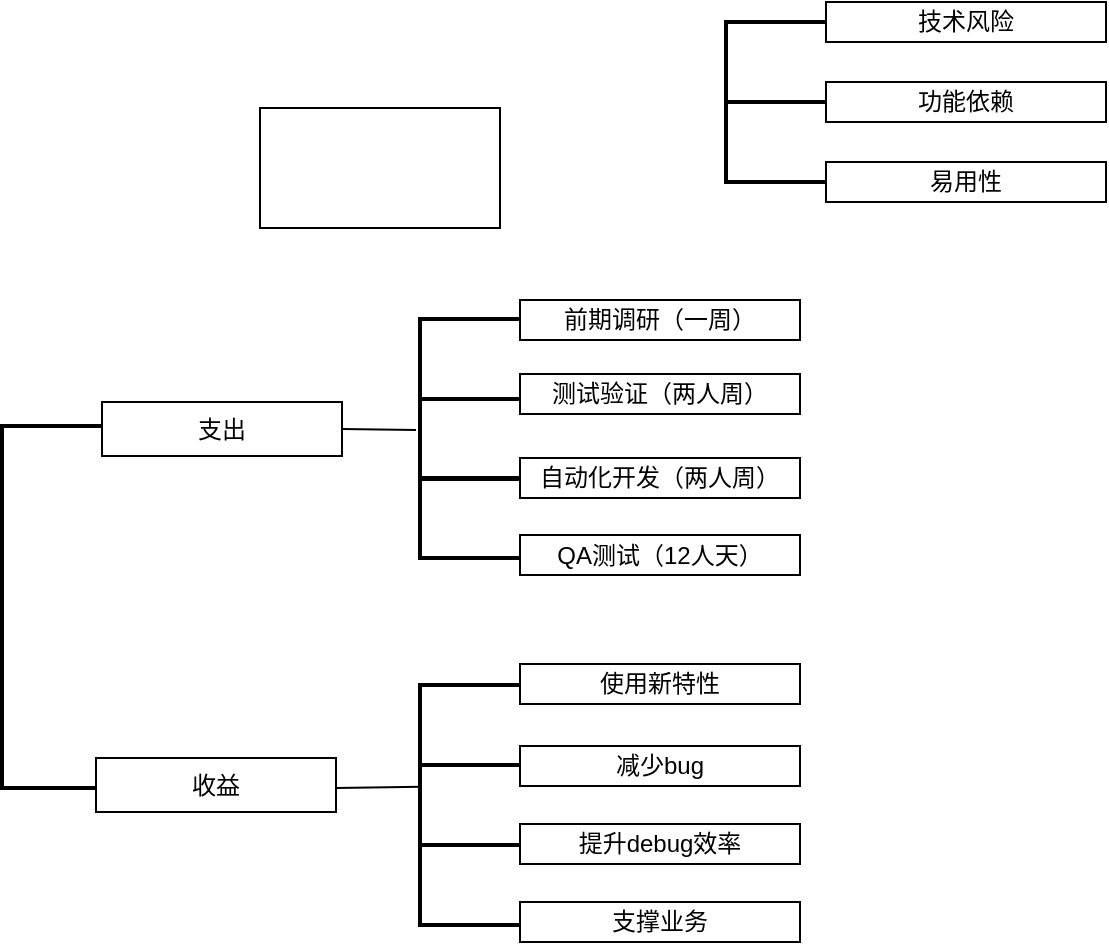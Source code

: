 <mxfile version="12.9.3" type="github"><diagram id="E3biO4_T-3fBgxVZ69CF" name="第 1 页"><mxGraphModel dx="1163" dy="446" grid="0" gridSize="10" guides="1" tooltips="1" connect="1" arrows="1" fold="1" page="0" pageScale="1" pageWidth="827" pageHeight="1169" math="0" shadow="0"><root><mxCell id="0"/><mxCell id="1" parent="0"/><mxCell id="NooaCbbOfcvRLRUTz9-c-1" value="技术风险" style="rounded=0;whiteSpace=wrap;html=1;" vertex="1" parent="1"><mxGeometry x="390" y="320" width="140" height="20" as="geometry"/></mxCell><mxCell id="NooaCbbOfcvRLRUTz9-c-2" value="功能依赖" style="rounded=0;whiteSpace=wrap;html=1;" vertex="1" parent="1"><mxGeometry x="390" y="360" width="140" height="20" as="geometry"/></mxCell><mxCell id="NooaCbbOfcvRLRUTz9-c-3" value="易用性" style="rounded=0;whiteSpace=wrap;html=1;" vertex="1" parent="1"><mxGeometry x="390" y="400" width="140" height="20" as="geometry"/></mxCell><mxCell id="NooaCbbOfcvRLRUTz9-c-8" value="" style="strokeWidth=2;html=1;shape=mxgraph.flowchart.annotation_1;align=left;pointerEvents=1;" vertex="1" parent="1"><mxGeometry x="340" y="330" width="50" height="40" as="geometry"/></mxCell><mxCell id="NooaCbbOfcvRLRUTz9-c-9" value="" style="strokeWidth=2;html=1;shape=mxgraph.flowchart.annotation_1;align=left;pointerEvents=1;" vertex="1" parent="1"><mxGeometry x="340" y="370" width="50" height="40" as="geometry"/></mxCell><mxCell id="NooaCbbOfcvRLRUTz9-c-10" value="" style="strokeWidth=2;html=1;shape=mxgraph.flowchart.annotation_1;align=left;pointerEvents=1;" vertex="1" parent="1"><mxGeometry x="-22" y="532" width="50" height="181" as="geometry"/></mxCell><mxCell id="NooaCbbOfcvRLRUTz9-c-11" value="支出" style="rounded=0;whiteSpace=wrap;html=1;" vertex="1" parent="1"><mxGeometry x="28" y="520" width="120" height="27" as="geometry"/></mxCell><mxCell id="NooaCbbOfcvRLRUTz9-c-12" value="收益" style="rounded=0;whiteSpace=wrap;html=1;" vertex="1" parent="1"><mxGeometry x="25" y="698" width="120" height="27" as="geometry"/></mxCell><mxCell id="NooaCbbOfcvRLRUTz9-c-13" value="" style="strokeWidth=2;html=1;shape=mxgraph.flowchart.annotation_1;align=left;pointerEvents=1;" vertex="1" parent="1"><mxGeometry x="187" y="478.5" width="50" height="40" as="geometry"/></mxCell><mxCell id="NooaCbbOfcvRLRUTz9-c-16" value="" style="endArrow=none;html=1;exitX=1;exitY=0.5;exitDx=0;exitDy=0;" edge="1" parent="1" source="NooaCbbOfcvRLRUTz9-c-11"><mxGeometry width="50" height="50" relative="1" as="geometry"><mxPoint x="82" y="414" as="sourcePoint"/><mxPoint x="185" y="534" as="targetPoint"/></mxGeometry></mxCell><mxCell id="NooaCbbOfcvRLRUTz9-c-17" value="" style="rounded=0;whiteSpace=wrap;html=1;" vertex="1" parent="1"><mxGeometry x="107" y="373" width="120" height="60" as="geometry"/></mxCell><mxCell id="NooaCbbOfcvRLRUTz9-c-18" value="前期调研（一周）" style="rounded=0;whiteSpace=wrap;html=1;" vertex="1" parent="1"><mxGeometry x="237" y="469" width="140" height="20" as="geometry"/></mxCell><mxCell id="NooaCbbOfcvRLRUTz9-c-19" value="测试验证（两人周）" style="rounded=0;whiteSpace=wrap;html=1;" vertex="1" parent="1"><mxGeometry x="237" y="506" width="140" height="20" as="geometry"/></mxCell><mxCell id="NooaCbbOfcvRLRUTz9-c-20" value="" style="strokeWidth=2;html=1;shape=mxgraph.flowchart.annotation_1;align=left;pointerEvents=1;" vertex="1" parent="1"><mxGeometry x="187" y="518.5" width="50" height="40" as="geometry"/></mxCell><mxCell id="NooaCbbOfcvRLRUTz9-c-21" value="自动化开发（两人周）" style="rounded=0;whiteSpace=wrap;html=1;" vertex="1" parent="1"><mxGeometry x="237" y="548" width="140" height="20" as="geometry"/></mxCell><mxCell id="NooaCbbOfcvRLRUTz9-c-22" value="" style="strokeWidth=2;html=1;shape=mxgraph.flowchart.annotation_1;align=left;pointerEvents=1;" vertex="1" parent="1"><mxGeometry x="187" y="558" width="50" height="40" as="geometry"/></mxCell><mxCell id="NooaCbbOfcvRLRUTz9-c-23" value="QA测试（12人天）" style="rounded=0;whiteSpace=wrap;html=1;" vertex="1" parent="1"><mxGeometry x="237" y="586.5" width="140" height="20" as="geometry"/></mxCell><mxCell id="NooaCbbOfcvRLRUTz9-c-24" value="" style="endArrow=none;html=1;exitX=1;exitY=0.5;exitDx=0;exitDy=0;entryX=0.017;entryY=0.271;entryDx=0;entryDy=0;entryPerimeter=0;" edge="1" parent="1" target="NooaCbbOfcvRLRUTz9-c-28"><mxGeometry width="50" height="50" relative="1" as="geometry"><mxPoint x="145" y="713" as="sourcePoint"/><mxPoint x="182" y="713.5" as="targetPoint"/></mxGeometry></mxCell><mxCell id="NooaCbbOfcvRLRUTz9-c-25" value="" style="strokeWidth=2;html=1;shape=mxgraph.flowchart.annotation_1;align=left;pointerEvents=1;" vertex="1" parent="1"><mxGeometry x="187" y="661.5" width="50" height="40" as="geometry"/></mxCell><mxCell id="NooaCbbOfcvRLRUTz9-c-26" value="使用新特性" style="rounded=0;whiteSpace=wrap;html=1;" vertex="1" parent="1"><mxGeometry x="237" y="651" width="140" height="20" as="geometry"/></mxCell><mxCell id="NooaCbbOfcvRLRUTz9-c-27" value="减少bug" style="rounded=0;whiteSpace=wrap;html=1;" vertex="1" parent="1"><mxGeometry x="237" y="692" width="140" height="20" as="geometry"/></mxCell><mxCell id="NooaCbbOfcvRLRUTz9-c-28" value="" style="strokeWidth=2;html=1;shape=mxgraph.flowchart.annotation_1;align=left;pointerEvents=1;" vertex="1" parent="1"><mxGeometry x="187" y="701.5" width="50" height="40" as="geometry"/></mxCell><mxCell id="NooaCbbOfcvRLRUTz9-c-29" value="提升debug效率" style="rounded=0;whiteSpace=wrap;html=1;" vertex="1" parent="1"><mxGeometry x="237" y="731" width="140" height="20" as="geometry"/></mxCell><mxCell id="NooaCbbOfcvRLRUTz9-c-30" value="" style="strokeWidth=2;html=1;shape=mxgraph.flowchart.annotation_1;align=left;pointerEvents=1;" vertex="1" parent="1"><mxGeometry x="187" y="741.5" width="50" height="40" as="geometry"/></mxCell><mxCell id="NooaCbbOfcvRLRUTz9-c-31" value="支撑业务" style="rounded=0;whiteSpace=wrap;html=1;" vertex="1" parent="1"><mxGeometry x="237" y="770" width="140" height="20" as="geometry"/></mxCell></root></mxGraphModel></diagram></mxfile>